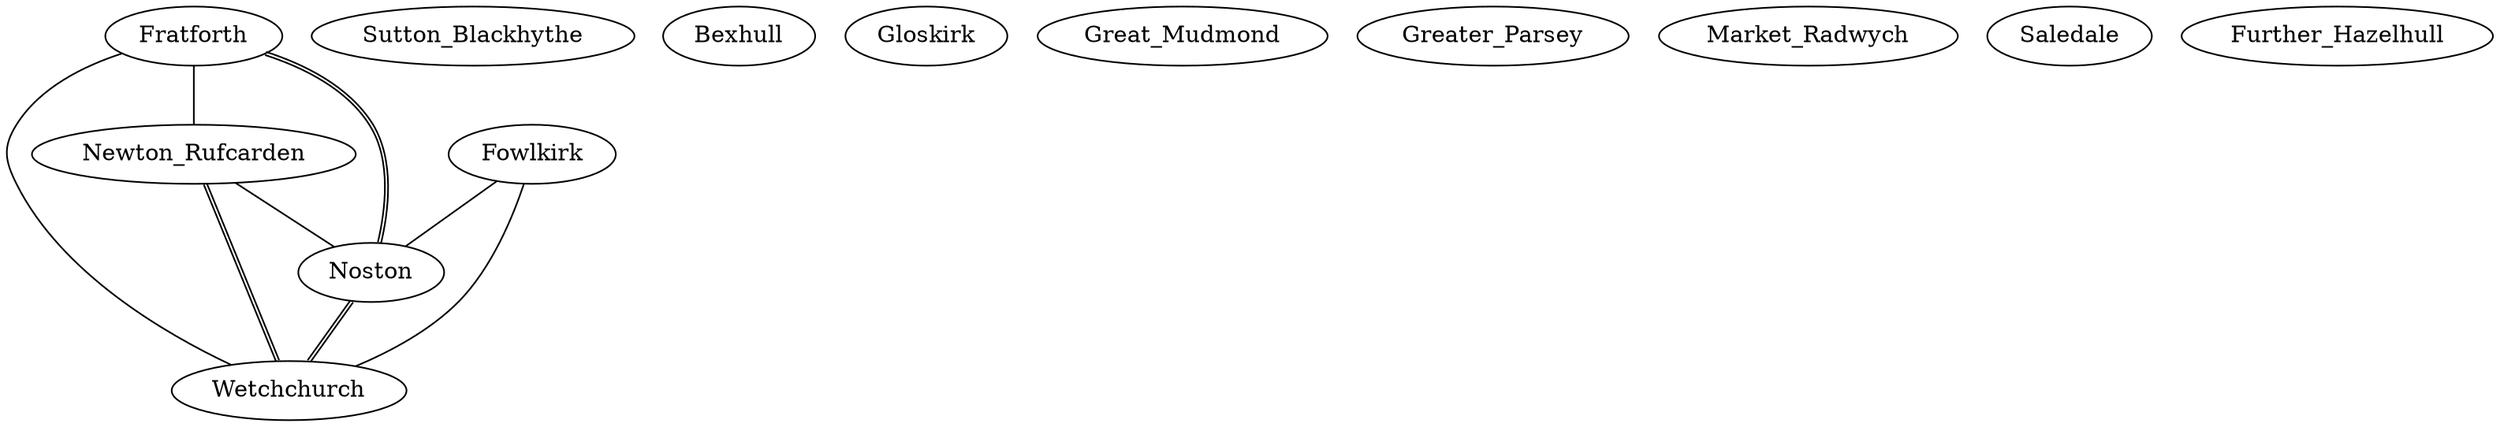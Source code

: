 graph Towns {
    Fratforth
    Sutton_Blackhythe
    Bexhull
    Wetchchurch
    Newton_Rufcarden
    Gloskirk
    Great_Mudmond
    Noston
    Greater_Parsey
    Market_Radwych
    Fowlkirk
    Saledale
    Further_Hazelhull
    Newton_Rufcarden -- Noston 
    Newton_Rufcarden -- Wetchchurch [color="black:black"]
    Fratforth -- Wetchchurch 
    Fratforth -- Noston [color="black:black"]
    Noston -- Wetchchurch [color="black:black"]
    Fowlkirk -- Wetchchurch 
    Fratforth -- Newton_Rufcarden 
    Fowlkirk -- Noston 
}
